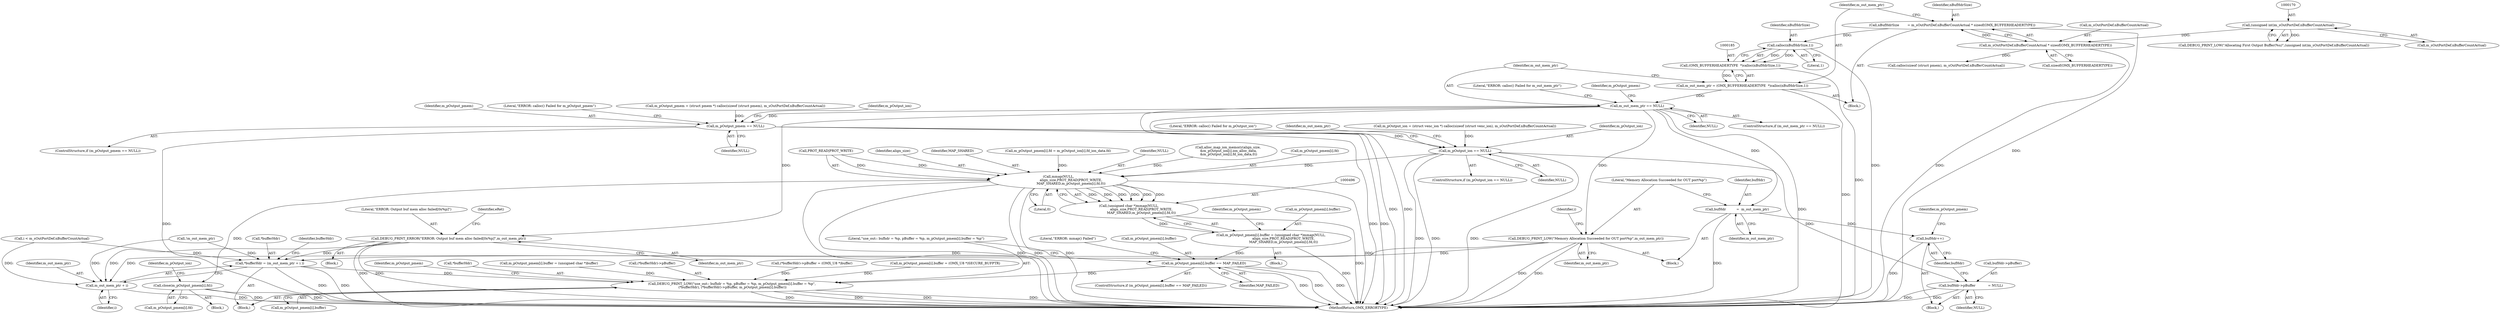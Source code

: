 digraph "0_Android_89913d7df36dbeb458ce165856bd6505a2ec647d_0@API" {
"1000174" [label="(Call,nBufHdrSize        = m_sOutPortDef.nBufferCountActual * sizeof(OMX_BUFFERHEADERTYPE))"];
"1000176" [label="(Call,m_sOutPortDef.nBufferCountActual * sizeof(OMX_BUFFERHEADERTYPE))"];
"1000169" [label="(Call,(unsigned int)m_sOutPortDef.nBufferCountActual)"];
"1000186" [label="(Call,calloc(nBufHdrSize,1))"];
"1000184" [label="(Call,(OMX_BUFFERHEADERTYPE  *)calloc(nBufHdrSize,1))"];
"1000182" [label="(Call,m_out_mem_ptr = (OMX_BUFFERHEADERTYPE  *)calloc(nBufHdrSize,1))"];
"1000190" [label="(Call,m_out_mem_ptr == NULL)"];
"1000209" [label="(Call,m_pOutput_pmem == NULL)"];
"1000228" [label="(Call,m_pOutput_ion == NULL)"];
"1000290" [label="(Call,bufHdr->pBuffer            = NULL)"];
"1000497" [label="(Call,mmap(NULL,\n                        align_size,PROT_READ|PROT_WRITE,\n                        MAP_SHARED,m_pOutput_pmem[i].fd,0))"];
"1000495" [label="(Call,(unsigned char *)mmap(NULL,\n                        align_size,PROT_READ|PROT_WRITE,\n                        MAP_SHARED,m_pOutput_pmem[i].fd,0))"];
"1000489" [label="(Call,m_pOutput_pmem[i].buffer = (unsigned char *)mmap(NULL,\n                        align_size,PROT_READ|PROT_WRITE,\n                        MAP_SHARED,m_pOutput_pmem[i].fd,0))"];
"1000511" [label="(Call,m_pOutput_pmem[i].buffer == MAP_FAILED)"];
"1000608" [label="(Call,DEBUG_PRINT_LOW(\"use_out:: bufhdr = %p, pBuffer = %p, m_pOutput_pmem[i].buffer = %p\",\n (*bufferHdr), (*bufferHdr)->pBuffer, m_pOutput_pmem[i].buffer))"];
"1000521" [label="(Call,close(m_pOutput_pmem[i].fd))"];
"1000239" [label="(Call,bufHdr          =  m_out_mem_ptr)"];
"1000295" [label="(Call,bufHdr++)"];
"1000242" [label="(Call,DEBUG_PRINT_LOW(\"Memory Allocation Succeeded for OUT port%p\",m_out_mem_ptr))"];
"1000371" [label="(Call,*bufferHdr = (m_out_mem_ptr + i ))"];
"1000374" [label="(Call,m_out_mem_ptr + i)"];
"1000334" [label="(Call,DEBUG_PRINT_ERROR(\"ERROR: Output buf mem alloc failed[0x%p]\",m_out_mem_ptr))"];
"1000167" [label="(Call,DEBUG_PRINT_LOW(\"Allocating First Output Buffer(%u)\",(unsigned int)m_sOutPortDef.nBufferCountActual))"];
"1000183" [label="(Identifier,m_out_mem_ptr)"];
"1000512" [label="(Call,m_pOutput_pmem[i].buffer)"];
"1000169" [label="(Call,(unsigned int)m_sOutPortDef.nBufferCountActual)"];
"1000159" [label="(Block,)"];
"1000296" [label="(Identifier,bufHdr)"];
"1000191" [label="(Identifier,m_out_mem_ptr)"];
"1000187" [label="(Identifier,nBufHdrSize)"];
"1000244" [label="(Identifier,m_out_mem_ptr)"];
"1000230" [label="(Identifier,NULL)"];
"1000157" [label="(Call,!m_out_mem_ptr)"];
"1000626" [label="(Identifier,m_pOutput_pmem)"];
"1000334" [label="(Call,DEBUG_PRINT_ERROR(\"ERROR: Output buf mem alloc failed[0x%p]\",m_out_mem_ptr))"];
"1000371" [label="(Call,*bufferHdr = (m_out_mem_ptr + i ))"];
"1000211" [label="(Identifier,NULL)"];
"1000610" [label="(Call,*bufferHdr)"];
"1000335" [label="(Literal,\"ERROR: Output buf mem alloc failed[0x%p]\")"];
"1000199" [label="(Identifier,m_pOutput_pmem)"];
"1000517" [label="(Identifier,MAP_FAILED)"];
"1000242" [label="(Call,DEBUG_PRINT_LOW(\"Memory Allocation Succeeded for OUT port%p\",m_out_mem_ptr))"];
"1000175" [label="(Identifier,nBufHdrSize)"];
"1000497" [label="(Call,mmap(NULL,\n                        align_size,PROT_READ|PROT_WRITE,\n                        MAP_SHARED,m_pOutput_pmem[i].fd,0))"];
"1000210" [label="(Identifier,m_pOutput_pmem)"];
"1000509" [label="(Literal,0)"];
"1000171" [label="(Call,m_sOutPortDef.nBufferCountActual)"];
"1000190" [label="(Call,m_out_mem_ptr == NULL)"];
"1000504" [label="(Call,m_pOutput_pmem[i].fd)"];
"1000217" [label="(Call,m_pOutput_ion = (struct venc_ion *) calloc(sizeof (struct venc_ion), m_sOutPortDef.nBufferCountActual))"];
"1000520" [label="(Literal,\"ERROR: mmap() Failed\")"];
"1000247" [label="(Identifier,i)"];
"1000192" [label="(Identifier,NULL)"];
"1000202" [label="(Call,calloc(sizeof (struct pmem), m_sOutPortDef.nBufferCountActual))"];
"1000229" [label="(Identifier,m_pOutput_ion)"];
"1000500" [label="(Call,PROT_READ|PROT_WRITE)"];
"1000495" [label="(Call,(unsigned char *)mmap(NULL,\n                        align_size,PROT_READ|PROT_WRITE,\n                        MAP_SHARED,m_pOutput_pmem[i].fd,0))"];
"1000588" [label="(Call,m_pOutput_pmem[i].buffer = (unsigned char *)buffer)"];
"1000186" [label="(Call,calloc(nBufHdrSize,1))"];
"1000499" [label="(Identifier,align_size)"];
"1000241" [label="(Identifier,m_out_mem_ptr)"];
"1000510" [label="(ControlStructure,if (m_pOutput_pmem[i].buffer == MAP_FAILED))"];
"1000295" [label="(Call,bufHdr++)"];
"1000208" [label="(ControlStructure,if (m_pOutput_pmem == NULL))"];
"1000370" [label="(Block,)"];
"1000522" [label="(Call,m_pOutput_pmem[i].fd)"];
"1000488" [label="(Block,)"];
"1000612" [label="(Call,(*bufferHdr)->pBuffer)"];
"1000243" [label="(Literal,\"Memory Allocation Succeeded for OUT port%p\")"];
"1000233" [label="(Literal,\"ERROR: calloc() Failed for m_pOutput_ion\")"];
"1000237" [label="(Identifier,m_out_mem_ptr)"];
"1000189" [label="(ControlStructure,if (m_out_mem_ptr == NULL))"];
"1000374" [label="(Call,m_out_mem_ptr + i)"];
"1000377" [label="(Call,(*bufferHdr)->pBuffer = (OMX_U8 *)buffer)"];
"1000514" [label="(Identifier,m_pOutput_pmem)"];
"1000476" [label="(Call,m_pOutput_pmem[i].buffer = (OMX_U8 *)SECURE_BUFPTR)"];
"1000336" [label="(Identifier,m_out_mem_ptr)"];
"1000376" [label="(Identifier,i)"];
"1000333" [label="(Block,)"];
"1000609" [label="(Literal,\"use_out:: bufhdr = %p, pBuffer = %p, m_pOutput_pmem[i].buffer = %p\")"];
"1000240" [label="(Identifier,bufHdr)"];
"1000209" [label="(Call,m_pOutput_pmem == NULL)"];
"1000521" [label="(Call,close(m_pOutput_pmem[i].fd))"];
"1000511" [label="(Call,m_pOutput_pmem[i].buffer == MAP_FAILED)"];
"1000177" [label="(Call,m_sOutPortDef.nBufferCountActual)"];
"1000365" [label="(Call,i < m_sOutPortDef.nBufferCountActual)"];
"1000372" [label="(Call,*bufferHdr)"];
"1000290" [label="(Call,bufHdr->pBuffer            = NULL)"];
"1000238" [label="(Block,)"];
"1000503" [label="(Identifier,MAP_SHARED)"];
"1000180" [label="(Call,sizeof(OMX_BUFFERHEADERTYPE))"];
"1000380" [label="(Identifier,bufferHdr)"];
"1000256" [label="(Block,)"];
"1000608" [label="(Call,DEBUG_PRINT_LOW(\"use_out:: bufhdr = %p, pBuffer = %p, m_pOutput_pmem[i].buffer = %p\",\n (*bufferHdr), (*bufferHdr)->pBuffer, m_pOutput_pmem[i].buffer))"];
"1000375" [label="(Identifier,m_out_mem_ptr)"];
"1000214" [label="(Literal,\"ERROR: calloc() Failed for m_pOutput_pmem\")"];
"1000198" [label="(Call,m_pOutput_pmem = (struct pmem *) calloc(sizeof (struct pmem), m_sOutPortDef.nBufferCountActual))"];
"1000174" [label="(Call,nBufHdrSize        = m_sOutPortDef.nBufferCountActual * sizeof(OMX_BUFFERHEADERTYPE))"];
"1000195" [label="(Literal,\"ERROR: calloc() Failed for m_out_mem_ptr\")"];
"1000239" [label="(Call,bufHdr          =  m_out_mem_ptr)"];
"1000176" [label="(Call,m_sOutPortDef.nBufferCountActual * sizeof(OMX_BUFFERHEADERTYPE))"];
"1000447" [label="(Call,m_pOutput_pmem[i].fd = m_pOutput_ion[i].fd_ion_data.fd)"];
"1000616" [label="(Call,m_pOutput_pmem[i].buffer)"];
"1000188" [label="(Literal,1)"];
"1000490" [label="(Call,m_pOutput_pmem[i].buffer)"];
"1000498" [label="(Identifier,NULL)"];
"1000530" [label="(Identifier,m_pOutput_ion)"];
"1000294" [label="(Identifier,NULL)"];
"1000218" [label="(Identifier,m_pOutput_ion)"];
"1000419" [label="(Call,alloc_map_ion_memory(align_size,\n &m_pOutput_ion[i].ion_alloc_data,\n &m_pOutput_ion[i].fd_ion_data,0))"];
"1000518" [label="(Block,)"];
"1000228" [label="(Call,m_pOutput_ion == NULL)"];
"1000646" [label="(MethodReturn,OMX_ERRORTYPE)"];
"1000338" [label="(Identifier,eRet)"];
"1000291" [label="(Call,bufHdr->pBuffer)"];
"1000300" [label="(Identifier,m_pOutput_pmem)"];
"1000489" [label="(Call,m_pOutput_pmem[i].buffer = (unsigned char *)mmap(NULL,\n                        align_size,PROT_READ|PROT_WRITE,\n                        MAP_SHARED,m_pOutput_pmem[i].fd,0))"];
"1000182" [label="(Call,m_out_mem_ptr = (OMX_BUFFERHEADERTYPE  *)calloc(nBufHdrSize,1))"];
"1000227" [label="(ControlStructure,if (m_pOutput_ion == NULL))"];
"1000184" [label="(Call,(OMX_BUFFERHEADERTYPE  *)calloc(nBufHdrSize,1))"];
"1000174" -> "1000159"  [label="AST: "];
"1000174" -> "1000176"  [label="CFG: "];
"1000175" -> "1000174"  [label="AST: "];
"1000176" -> "1000174"  [label="AST: "];
"1000183" -> "1000174"  [label="CFG: "];
"1000174" -> "1000646"  [label="DDG: "];
"1000176" -> "1000174"  [label="DDG: "];
"1000174" -> "1000186"  [label="DDG: "];
"1000176" -> "1000180"  [label="CFG: "];
"1000177" -> "1000176"  [label="AST: "];
"1000180" -> "1000176"  [label="AST: "];
"1000176" -> "1000646"  [label="DDG: "];
"1000169" -> "1000176"  [label="DDG: "];
"1000176" -> "1000202"  [label="DDG: "];
"1000169" -> "1000167"  [label="AST: "];
"1000169" -> "1000171"  [label="CFG: "];
"1000170" -> "1000169"  [label="AST: "];
"1000171" -> "1000169"  [label="AST: "];
"1000167" -> "1000169"  [label="CFG: "];
"1000169" -> "1000167"  [label="DDG: "];
"1000186" -> "1000184"  [label="AST: "];
"1000186" -> "1000188"  [label="CFG: "];
"1000187" -> "1000186"  [label="AST: "];
"1000188" -> "1000186"  [label="AST: "];
"1000184" -> "1000186"  [label="CFG: "];
"1000186" -> "1000646"  [label="DDG: "];
"1000186" -> "1000184"  [label="DDG: "];
"1000186" -> "1000184"  [label="DDG: "];
"1000184" -> "1000182"  [label="AST: "];
"1000185" -> "1000184"  [label="AST: "];
"1000182" -> "1000184"  [label="CFG: "];
"1000184" -> "1000646"  [label="DDG: "];
"1000184" -> "1000182"  [label="DDG: "];
"1000182" -> "1000159"  [label="AST: "];
"1000183" -> "1000182"  [label="AST: "];
"1000191" -> "1000182"  [label="CFG: "];
"1000182" -> "1000646"  [label="DDG: "];
"1000182" -> "1000190"  [label="DDG: "];
"1000190" -> "1000189"  [label="AST: "];
"1000190" -> "1000192"  [label="CFG: "];
"1000191" -> "1000190"  [label="AST: "];
"1000192" -> "1000190"  [label="AST: "];
"1000195" -> "1000190"  [label="CFG: "];
"1000199" -> "1000190"  [label="CFG: "];
"1000190" -> "1000646"  [label="DDG: "];
"1000190" -> "1000646"  [label="DDG: "];
"1000190" -> "1000646"  [label="DDG: "];
"1000190" -> "1000209"  [label="DDG: "];
"1000190" -> "1000239"  [label="DDG: "];
"1000190" -> "1000242"  [label="DDG: "];
"1000190" -> "1000334"  [label="DDG: "];
"1000209" -> "1000208"  [label="AST: "];
"1000209" -> "1000211"  [label="CFG: "];
"1000210" -> "1000209"  [label="AST: "];
"1000211" -> "1000209"  [label="AST: "];
"1000214" -> "1000209"  [label="CFG: "];
"1000218" -> "1000209"  [label="CFG: "];
"1000209" -> "1000646"  [label="DDG: "];
"1000209" -> "1000646"  [label="DDG: "];
"1000209" -> "1000646"  [label="DDG: "];
"1000198" -> "1000209"  [label="DDG: "];
"1000209" -> "1000228"  [label="DDG: "];
"1000228" -> "1000227"  [label="AST: "];
"1000228" -> "1000230"  [label="CFG: "];
"1000229" -> "1000228"  [label="AST: "];
"1000230" -> "1000228"  [label="AST: "];
"1000233" -> "1000228"  [label="CFG: "];
"1000237" -> "1000228"  [label="CFG: "];
"1000228" -> "1000646"  [label="DDG: "];
"1000228" -> "1000646"  [label="DDG: "];
"1000228" -> "1000646"  [label="DDG: "];
"1000217" -> "1000228"  [label="DDG: "];
"1000228" -> "1000290"  [label="DDG: "];
"1000228" -> "1000497"  [label="DDG: "];
"1000290" -> "1000256"  [label="AST: "];
"1000290" -> "1000294"  [label="CFG: "];
"1000291" -> "1000290"  [label="AST: "];
"1000294" -> "1000290"  [label="AST: "];
"1000296" -> "1000290"  [label="CFG: "];
"1000290" -> "1000646"  [label="DDG: "];
"1000290" -> "1000646"  [label="DDG: "];
"1000497" -> "1000495"  [label="AST: "];
"1000497" -> "1000509"  [label="CFG: "];
"1000498" -> "1000497"  [label="AST: "];
"1000499" -> "1000497"  [label="AST: "];
"1000500" -> "1000497"  [label="AST: "];
"1000503" -> "1000497"  [label="AST: "];
"1000504" -> "1000497"  [label="AST: "];
"1000509" -> "1000497"  [label="AST: "];
"1000495" -> "1000497"  [label="CFG: "];
"1000497" -> "1000646"  [label="DDG: "];
"1000497" -> "1000646"  [label="DDG: "];
"1000497" -> "1000646"  [label="DDG: "];
"1000497" -> "1000646"  [label="DDG: "];
"1000497" -> "1000646"  [label="DDG: "];
"1000497" -> "1000495"  [label="DDG: "];
"1000497" -> "1000495"  [label="DDG: "];
"1000497" -> "1000495"  [label="DDG: "];
"1000497" -> "1000495"  [label="DDG: "];
"1000497" -> "1000495"  [label="DDG: "];
"1000497" -> "1000495"  [label="DDG: "];
"1000419" -> "1000497"  [label="DDG: "];
"1000500" -> "1000497"  [label="DDG: "];
"1000500" -> "1000497"  [label="DDG: "];
"1000447" -> "1000497"  [label="DDG: "];
"1000497" -> "1000521"  [label="DDG: "];
"1000495" -> "1000489"  [label="AST: "];
"1000496" -> "1000495"  [label="AST: "];
"1000489" -> "1000495"  [label="CFG: "];
"1000495" -> "1000646"  [label="DDG: "];
"1000495" -> "1000489"  [label="DDG: "];
"1000489" -> "1000488"  [label="AST: "];
"1000490" -> "1000489"  [label="AST: "];
"1000514" -> "1000489"  [label="CFG: "];
"1000489" -> "1000646"  [label="DDG: "];
"1000489" -> "1000511"  [label="DDG: "];
"1000511" -> "1000510"  [label="AST: "];
"1000511" -> "1000517"  [label="CFG: "];
"1000512" -> "1000511"  [label="AST: "];
"1000517" -> "1000511"  [label="AST: "];
"1000520" -> "1000511"  [label="CFG: "];
"1000609" -> "1000511"  [label="CFG: "];
"1000511" -> "1000646"  [label="DDG: "];
"1000511" -> "1000646"  [label="DDG: "];
"1000511" -> "1000646"  [label="DDG: "];
"1000511" -> "1000608"  [label="DDG: "];
"1000608" -> "1000370"  [label="AST: "];
"1000608" -> "1000616"  [label="CFG: "];
"1000609" -> "1000608"  [label="AST: "];
"1000610" -> "1000608"  [label="AST: "];
"1000612" -> "1000608"  [label="AST: "];
"1000616" -> "1000608"  [label="AST: "];
"1000626" -> "1000608"  [label="CFG: "];
"1000608" -> "1000646"  [label="DDG: "];
"1000608" -> "1000646"  [label="DDG: "];
"1000608" -> "1000646"  [label="DDG: "];
"1000608" -> "1000646"  [label="DDG: "];
"1000371" -> "1000608"  [label="DDG: "];
"1000377" -> "1000608"  [label="DDG: "];
"1000588" -> "1000608"  [label="DDG: "];
"1000476" -> "1000608"  [label="DDG: "];
"1000521" -> "1000518"  [label="AST: "];
"1000521" -> "1000522"  [label="CFG: "];
"1000522" -> "1000521"  [label="AST: "];
"1000530" -> "1000521"  [label="CFG: "];
"1000521" -> "1000646"  [label="DDG: "];
"1000521" -> "1000646"  [label="DDG: "];
"1000239" -> "1000238"  [label="AST: "];
"1000239" -> "1000241"  [label="CFG: "];
"1000240" -> "1000239"  [label="AST: "];
"1000241" -> "1000239"  [label="AST: "];
"1000243" -> "1000239"  [label="CFG: "];
"1000239" -> "1000646"  [label="DDG: "];
"1000239" -> "1000295"  [label="DDG: "];
"1000295" -> "1000256"  [label="AST: "];
"1000295" -> "1000296"  [label="CFG: "];
"1000296" -> "1000295"  [label="AST: "];
"1000300" -> "1000295"  [label="CFG: "];
"1000295" -> "1000646"  [label="DDG: "];
"1000242" -> "1000238"  [label="AST: "];
"1000242" -> "1000244"  [label="CFG: "];
"1000243" -> "1000242"  [label="AST: "];
"1000244" -> "1000242"  [label="AST: "];
"1000247" -> "1000242"  [label="CFG: "];
"1000242" -> "1000646"  [label="DDG: "];
"1000242" -> "1000646"  [label="DDG: "];
"1000242" -> "1000371"  [label="DDG: "];
"1000242" -> "1000374"  [label="DDG: "];
"1000371" -> "1000370"  [label="AST: "];
"1000371" -> "1000374"  [label="CFG: "];
"1000372" -> "1000371"  [label="AST: "];
"1000374" -> "1000371"  [label="AST: "];
"1000380" -> "1000371"  [label="CFG: "];
"1000371" -> "1000646"  [label="DDG: "];
"1000371" -> "1000646"  [label="DDG: "];
"1000334" -> "1000371"  [label="DDG: "];
"1000157" -> "1000371"  [label="DDG: "];
"1000365" -> "1000371"  [label="DDG: "];
"1000374" -> "1000376"  [label="CFG: "];
"1000375" -> "1000374"  [label="AST: "];
"1000376" -> "1000374"  [label="AST: "];
"1000374" -> "1000646"  [label="DDG: "];
"1000334" -> "1000374"  [label="DDG: "];
"1000157" -> "1000374"  [label="DDG: "];
"1000365" -> "1000374"  [label="DDG: "];
"1000334" -> "1000333"  [label="AST: "];
"1000334" -> "1000336"  [label="CFG: "];
"1000335" -> "1000334"  [label="AST: "];
"1000336" -> "1000334"  [label="AST: "];
"1000338" -> "1000334"  [label="CFG: "];
"1000334" -> "1000646"  [label="DDG: "];
"1000334" -> "1000646"  [label="DDG: "];
}
